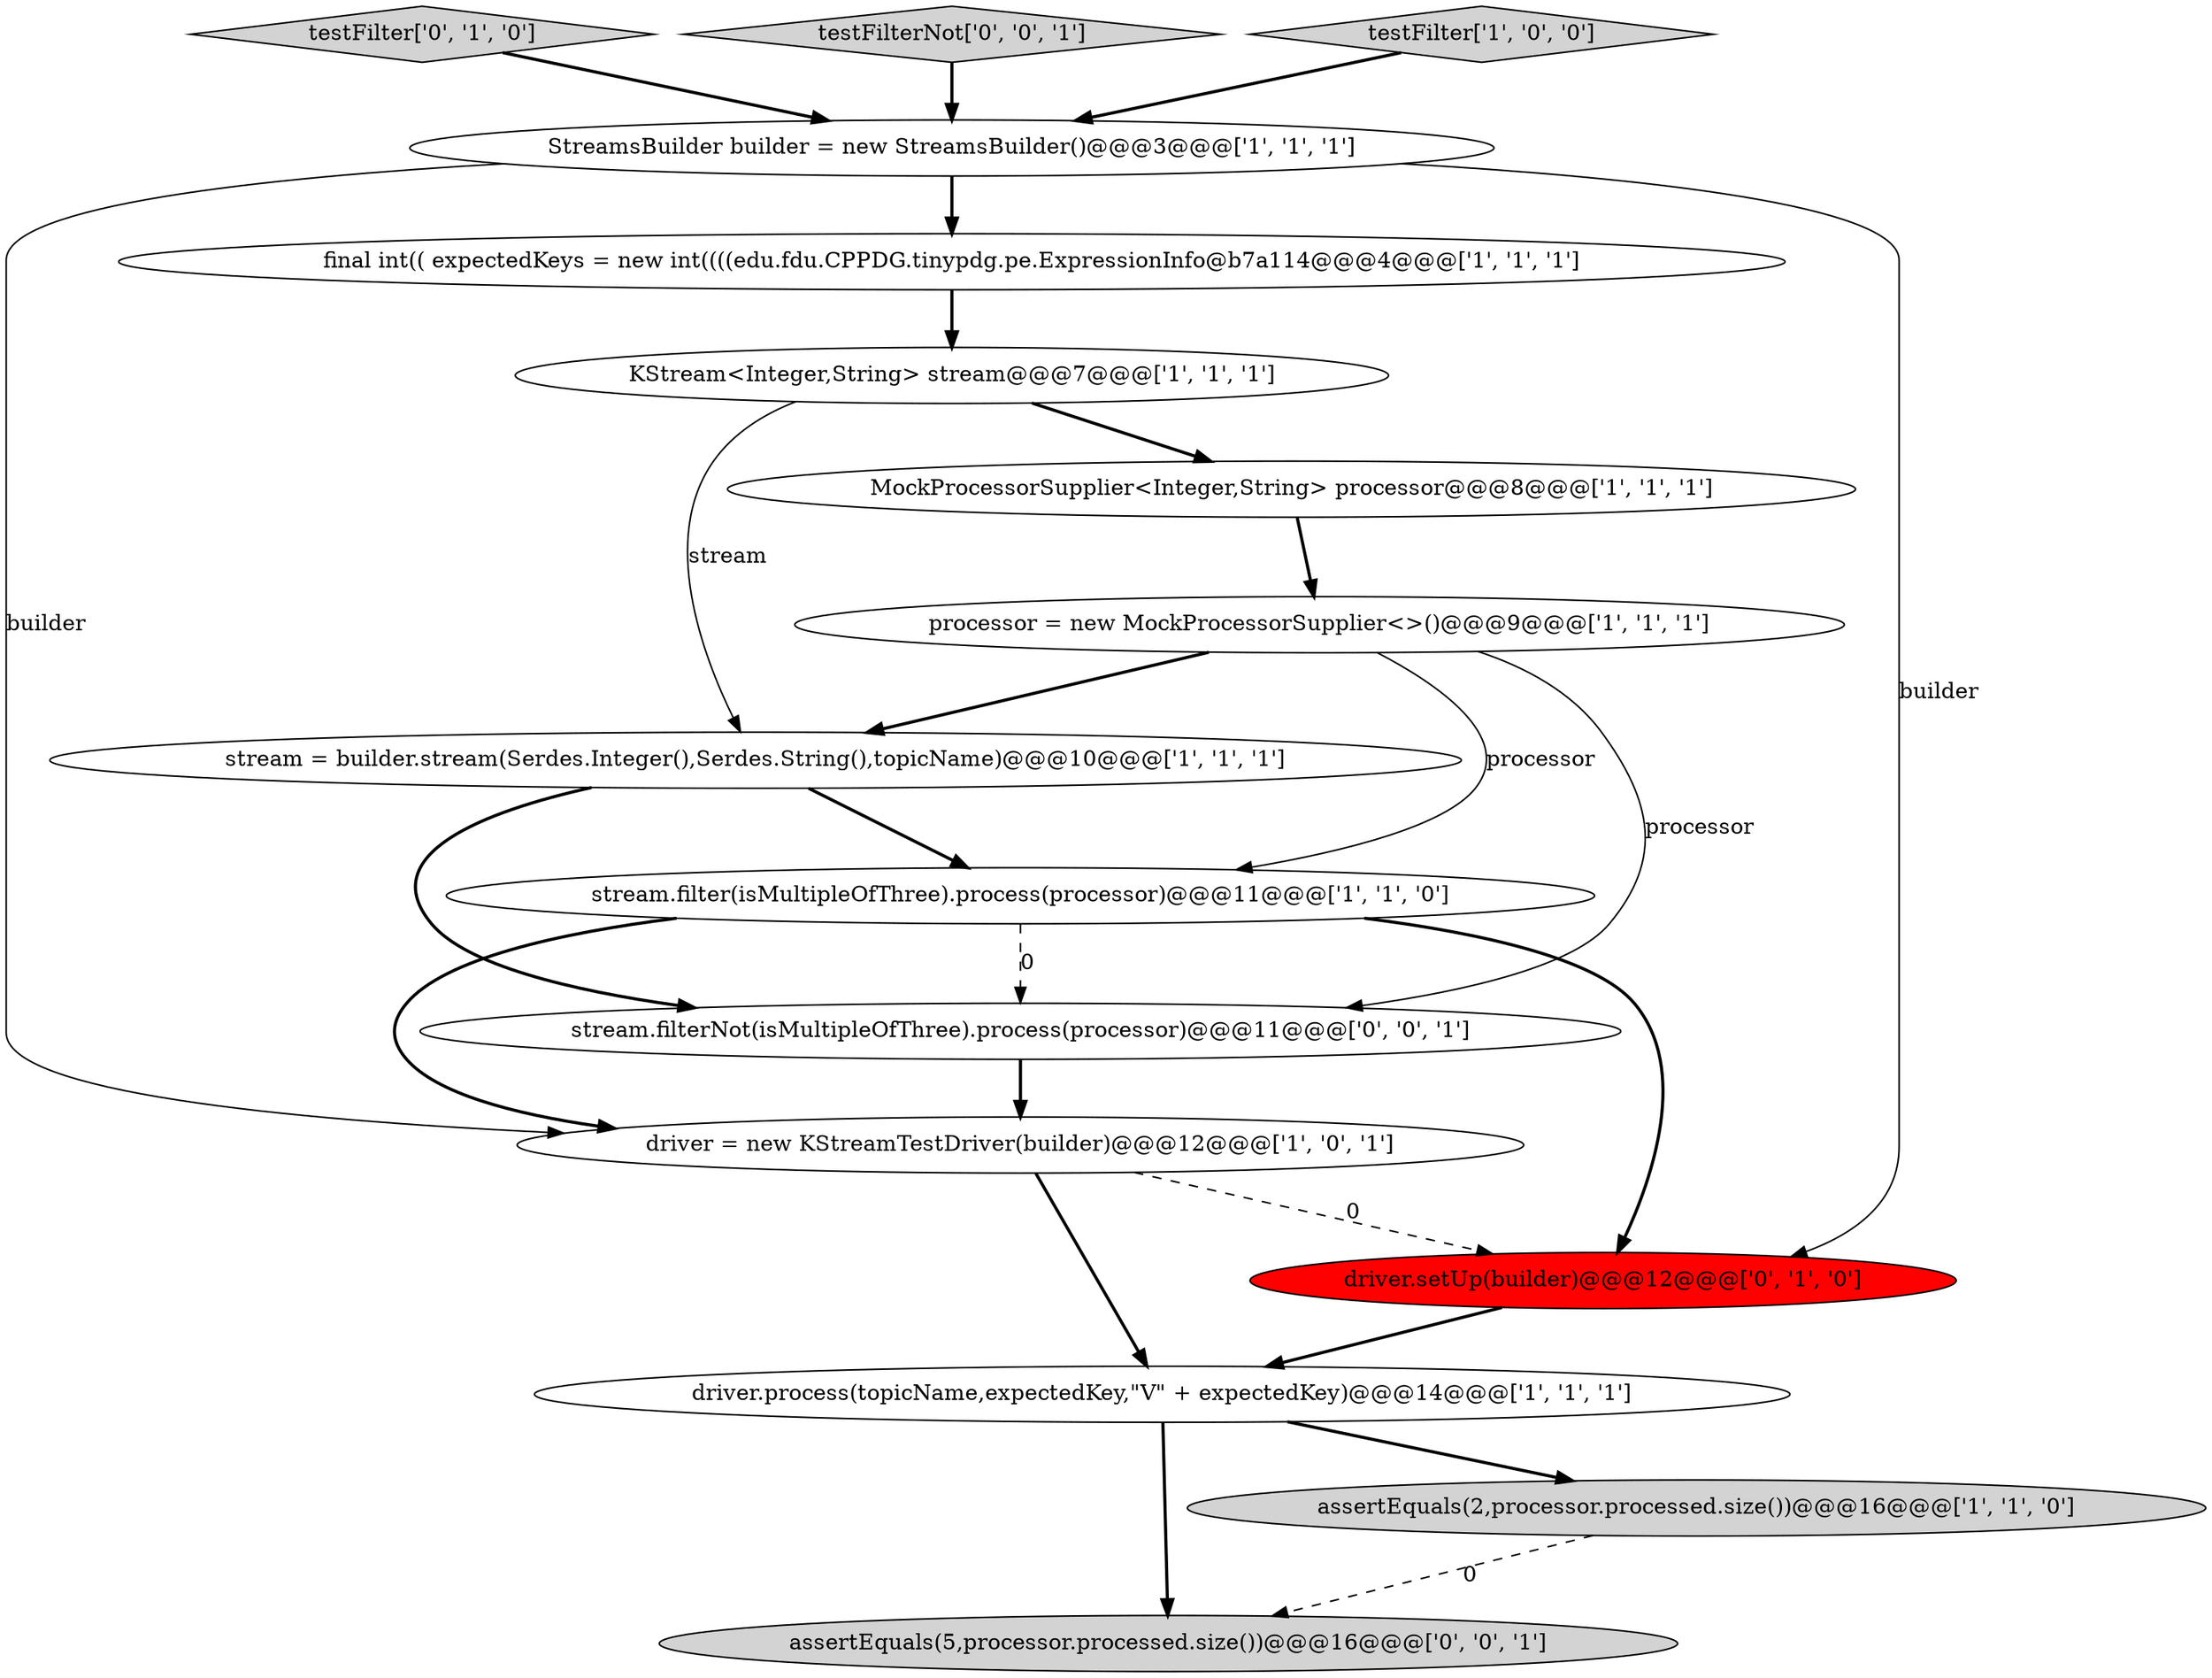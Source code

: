 digraph {
12 [style = filled, label = "driver.setUp(builder)@@@12@@@['0', '1', '0']", fillcolor = red, shape = ellipse image = "AAA1AAABBB2BBB"];
3 [style = filled, label = "driver = new KStreamTestDriver(builder)@@@12@@@['1', '0', '1']", fillcolor = white, shape = ellipse image = "AAA0AAABBB1BBB"];
5 [style = filled, label = "MockProcessorSupplier<Integer,String> processor@@@8@@@['1', '1', '1']", fillcolor = white, shape = ellipse image = "AAA0AAABBB1BBB"];
0 [style = filled, label = "processor = new MockProcessorSupplier<>()@@@9@@@['1', '1', '1']", fillcolor = white, shape = ellipse image = "AAA0AAABBB1BBB"];
6 [style = filled, label = "driver.process(topicName,expectedKey,\"V\" + expectedKey)@@@14@@@['1', '1', '1']", fillcolor = white, shape = ellipse image = "AAA0AAABBB1BBB"];
8 [style = filled, label = "KStream<Integer,String> stream@@@7@@@['1', '1', '1']", fillcolor = white, shape = ellipse image = "AAA0AAABBB1BBB"];
2 [style = filled, label = "stream = builder.stream(Serdes.Integer(),Serdes.String(),topicName)@@@10@@@['1', '1', '1']", fillcolor = white, shape = ellipse image = "AAA0AAABBB1BBB"];
11 [style = filled, label = "testFilter['0', '1', '0']", fillcolor = lightgray, shape = diamond image = "AAA0AAABBB2BBB"];
13 [style = filled, label = "testFilterNot['0', '0', '1']", fillcolor = lightgray, shape = diamond image = "AAA0AAABBB3BBB"];
14 [style = filled, label = "assertEquals(5,processor.processed.size())@@@16@@@['0', '0', '1']", fillcolor = lightgray, shape = ellipse image = "AAA0AAABBB3BBB"];
7 [style = filled, label = "assertEquals(2,processor.processed.size())@@@16@@@['1', '1', '0']", fillcolor = lightgray, shape = ellipse image = "AAA0AAABBB1BBB"];
10 [style = filled, label = "stream.filter(isMultipleOfThree).process(processor)@@@11@@@['1', '1', '0']", fillcolor = white, shape = ellipse image = "AAA0AAABBB1BBB"];
9 [style = filled, label = "StreamsBuilder builder = new StreamsBuilder()@@@3@@@['1', '1', '1']", fillcolor = white, shape = ellipse image = "AAA0AAABBB1BBB"];
1 [style = filled, label = "testFilter['1', '0', '0']", fillcolor = lightgray, shape = diamond image = "AAA0AAABBB1BBB"];
15 [style = filled, label = "stream.filterNot(isMultipleOfThree).process(processor)@@@11@@@['0', '0', '1']", fillcolor = white, shape = ellipse image = "AAA0AAABBB3BBB"];
4 [style = filled, label = "final int(( expectedKeys = new int((((edu.fdu.CPPDG.tinypdg.pe.ExpressionInfo@b7a114@@@4@@@['1', '1', '1']", fillcolor = white, shape = ellipse image = "AAA0AAABBB1BBB"];
10->15 [style = dashed, label="0"];
7->14 [style = dashed, label="0"];
9->4 [style = bold, label=""];
0->2 [style = bold, label=""];
0->10 [style = solid, label="processor"];
10->3 [style = bold, label=""];
3->6 [style = bold, label=""];
2->10 [style = bold, label=""];
12->6 [style = bold, label=""];
11->9 [style = bold, label=""];
15->3 [style = bold, label=""];
1->9 [style = bold, label=""];
6->14 [style = bold, label=""];
9->3 [style = solid, label="builder"];
9->12 [style = solid, label="builder"];
3->12 [style = dashed, label="0"];
8->5 [style = bold, label=""];
5->0 [style = bold, label=""];
10->12 [style = bold, label=""];
2->15 [style = bold, label=""];
4->8 [style = bold, label=""];
13->9 [style = bold, label=""];
6->7 [style = bold, label=""];
0->15 [style = solid, label="processor"];
8->2 [style = solid, label="stream"];
}
